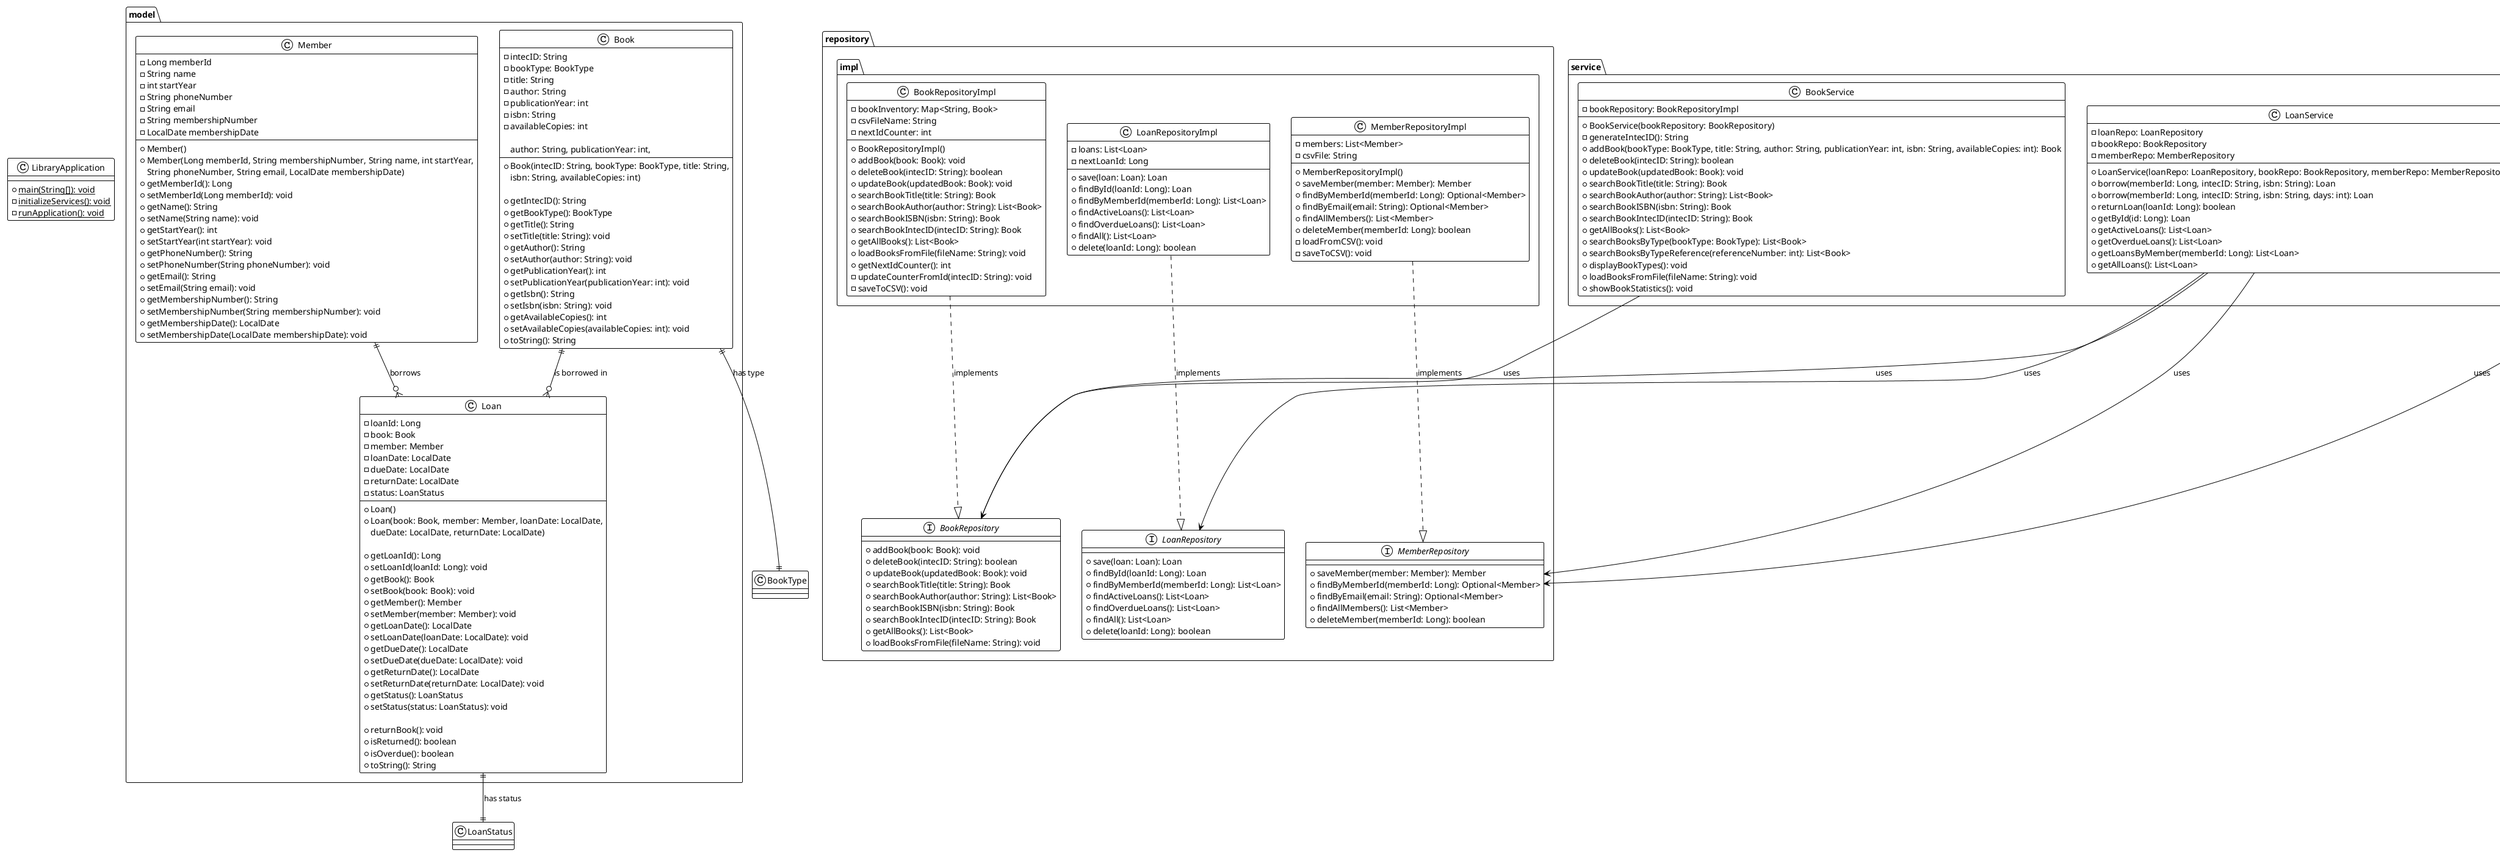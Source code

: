 @startuml LibraryManagementSystem

!theme plain

' Model Package
package "model" {
    class Book {
        - intecID: String
        - bookType: BookType
        - title: String
        - author: String
        - publicationYear: int
        - isbn: String
        - availableCopies: int

        + Book(intecID: String, bookType: BookType, title: String,
               author: String, publicationYear: int,
               isbn: String, availableCopies: int)

        + getIntecID(): String
        + getBookType(): BookType
        + getTitle(): String
        + setTitle(title: String): void
        + getAuthor(): String
        + setAuthor(author: String): void
        + getPublicationYear(): int
        + setPublicationYear(publicationYear: int): void
        + getIsbn(): String
        + setIsbn(isbn: String): void
        + getAvailableCopies(): int
        + setAvailableCopies(availableCopies: int): void
        + toString(): String
    }


    class Member {
         - Long memberId
            - String name
            - int startYear
            - String phoneNumber
            - String email
            - String membershipNumber
            - LocalDate membershipDate
            + Member()
            + Member(Long memberId, String membershipNumber, String name, int startYear,
                     String phoneNumber, String email, LocalDate membershipDate)
            + getMemberId(): Long
            + setMemberId(Long memberId): void
            + getName(): String
            + setName(String name): void
            + getStartYear(): int
            + setStartYear(int startYear): void
            + getPhoneNumber(): String
            + setPhoneNumber(String phoneNumber): void
            + getEmail(): String
            + setEmail(String email): void
            + getMembershipNumber(): String
            + setMembershipNumber(String membershipNumber): void
            + getMembershipDate(): LocalDate
            + setMembershipDate(LocalDate membershipDate): void
    }

    class Loan {
        - loanId: Long
        - book: Book
        - member: Member
        - loanDate: LocalDate
        - dueDate: LocalDate
        - returnDate: LocalDate
        - status: LoanStatus

        + Loan()
        + Loan(book: Book, member: Member, loanDate: LocalDate,
               dueDate: LocalDate, returnDate: LocalDate)

        + getLoanId(): Long
        + setLoanId(loanId: Long): void
        + getBook(): Book
        + setBook(book: Book): void
        + getMember(): Member
        + setMember(member: Member): void
        + getLoanDate(): LocalDate
        + setLoanDate(loanDate: LocalDate): void
        + getDueDate(): LocalDate
        + setDueDate(dueDate: LocalDate): void
        + getReturnDate(): LocalDate
        + setReturnDate(returnDate: LocalDate): void
        + getStatus(): LoanStatus
        + setStatus(status: LoanStatus): void

        + returnBook(): void
        + isReturned(): boolean
        + isOverdue(): boolean
        + toString(): String
    }

}

' Repository Package
package "repository" {
    interface BookRepository {
        + addBook(book: Book): void
        + deleteBook(intecID: String): boolean
        + updateBook(updatedBook: Book): void
        + searchBookTitle(title: String): Book
        + searchBookAuthor(author: String): List<Book>
        + searchBookISBN(isbn: String): Book
        + searchBookIntecID(intecID: String): Book
        + getAllBooks(): List<Book>
        + loadBooksFromFile(fileName: String): void
    }

    interface MemberRepository {
         + saveMember(member: Member): Member
         + findByMemberId(memberId: Long): Optional<Member>
         + findByEmail(email: String): Optional<Member>
         + findAllMembers(): List<Member>
         + deleteMember(memberId: Long): boolean
    }

    interface LoanRepository {
        + save(loan: Loan): Loan
        + findById(loanId: Long): Loan
        + findByMemberId(memberId: Long): List<Loan>
        + findActiveLoans(): List<Loan>
        + findOverdueLoans(): List<Loan>
        + findAll(): List<Loan>
        + delete(loanId: Long): boolean
    }


    package "impl" {
        class BookRepositoryImpl {
            - bookInventory: Map<String, Book>
            - csvFileName: String
            - nextIdCounter: int

            + BookRepositoryImpl()
            + addBook(book: Book): void
            + deleteBook(intecID: String): boolean
            + updateBook(updatedBook: Book): void
            + searchBookTitle(title: String): Book
            + searchBookAuthor(author: String): List<Book>
            + searchBookISBN(isbn: String): Book
            + searchBookIntecID(intecID: String): Book
            + getAllBooks(): List<Book>
            + loadBooksFromFile(fileName: String): void
            + getNextIdCounter(): int
            - updateCounterFromId(intecID: String): void
            - saveToCSV(): void
        }


        class MemberRepositoryImpl {
            - members: List<Member>
            - csvFile: String
            + MemberRepositoryImpl()
            + saveMember(member: Member): Member
            + findByMemberId(memberId: Long): Optional<Member>
            + findByEmail(email: String): Optional<Member>
            + findAllMembers(): List<Member>
            + deleteMember(memberId: Long): boolean
            - loadFromCSV(): void
            - saveToCSV(): void
        }

        class LoanRepositoryImpl {
            - loans: List<Loan>
            - nextLoanId: Long

            + save(loan: Loan): Loan
            + findById(loanId: Long): Loan
            + findByMemberId(memberId: Long): List<Loan>
            + findActiveLoans(): List<Loan>
            + findOverdueLoans(): List<Loan>
            + findAll(): List<Loan>
            + delete(loanId: Long): boolean
        }

    }
}

' Service Package
package "service" {
    class BookService {
        - bookRepository: BookRepositoryImpl

        + BookService(bookRepository: BookRepository)
        - generateIntecID(): String
        + addBook(bookType: BookType, title: String, author: String, publicationYear: int, isbn: String, availableCopies: int): Book
        + deleteBook(intecID: String): boolean
        + updateBook(updatedBook: Book): void
        + searchBookTitle(title: String): Book
        + searchBookAuthor(author: String): List<Book>
        + searchBookISBN(isbn: String): Book
        + searchBookIntecID(intecID: String): Book
        + getAllBooks(): List<Book>
        + searchBooksByType(bookType: BookType): List<Book>
        + searchBooksByTypeReference(referenceNumber: int): List<Book>
        + displayBookTypes(): void
        + loadBooksFromFile(fileName: String): void
        + showBookStatistics(): void
    }

    class MemberService {
        - memberRepository: MemberRepository
        + MemberService(memberRepository: MemberRepository)
        + addMember(member: Member): Member
        + updateMember(member: Member): Member
        + removeMember(id: Long): void
        + searchMemberByEmail(email: String): Member
        + findMemberById(id: Long): Member
        + showAllMembers(): List<Member>
        - validateMember(member: Member): void
    }

    class LoanService {
        - loanRepo: LoanRepository
        - bookRepo: BookRepository
        - memberRepo: MemberRepository

        + LoanService(loanRepo: LoanRepository, bookRepo: BookRepository, memberRepo: MemberRepository)
        + borrow(memberId: Long, intecID: String, isbn: String): Loan
        + borrow(memberId: Long, intecID: String, isbn: String, days: int): Loan
        + returnLoan(loanId: Long): boolean
        + getById(id: Long): Loan
        + getActiveLoans(): List<Loan>
        + getOverdueLoans(): List<Loan>
        + getLoansByMember(memberId: Long): List<Loan>
        + getAllLoans(): List<Loan>
    }

}

'' Facade Package
'package "facade" {
'    class LibraryFacade {
'        -BookService bookService
'        -MemberService memberService
'        -LoanService loanService
'        +LibraryFacade(BookService, MemberService, LoanService)
'        +addBook(Book): Book
'        +registerMember(Member): Member
'        +borrowBook(Long, Long): Loan
'        +returnBook(Long): Loan
'        +searchBooks(String): List<Book>
'        +getMemberLoans(Long): List<Loan>
'        +getOverdueLoans(): List<Loan>
'    }
'}

' Main Application (root package)
class LibraryApplication {
    +{static} main(String[]): void
    -{static} initializeServices(): void
    -{static} runApplication(): void
}

' Relationships within model
Book ||--o{ Loan : "is borrowed in"
Member ||--o{ Loan : "borrows"
Book ||--|| BookType : "has type"
Loan ||--|| LoanStatus : "has status"

' Implementation relationships
BookRepositoryImpl ..|> BookRepository : implements
MemberRepositoryImpl ..|> MemberRepository : implements
LoanRepositoryImpl ..|> LoanRepository : implements

' Service dependencies
BookService --> BookRepository : uses
MemberService --> MemberRepository : uses
LoanService --> LoanRepository : uses
LoanService --> BookRepository : uses
LoanService --> MemberRepository : uses

'' Facade dependencies
'LibraryFacade --> BookService : uses
'LibraryFacade --> MemberService : uses
'LibraryFacade --> LoanService : uses

'' Main application
'LibraryApplication --> LibraryFacade : creates

@enduml